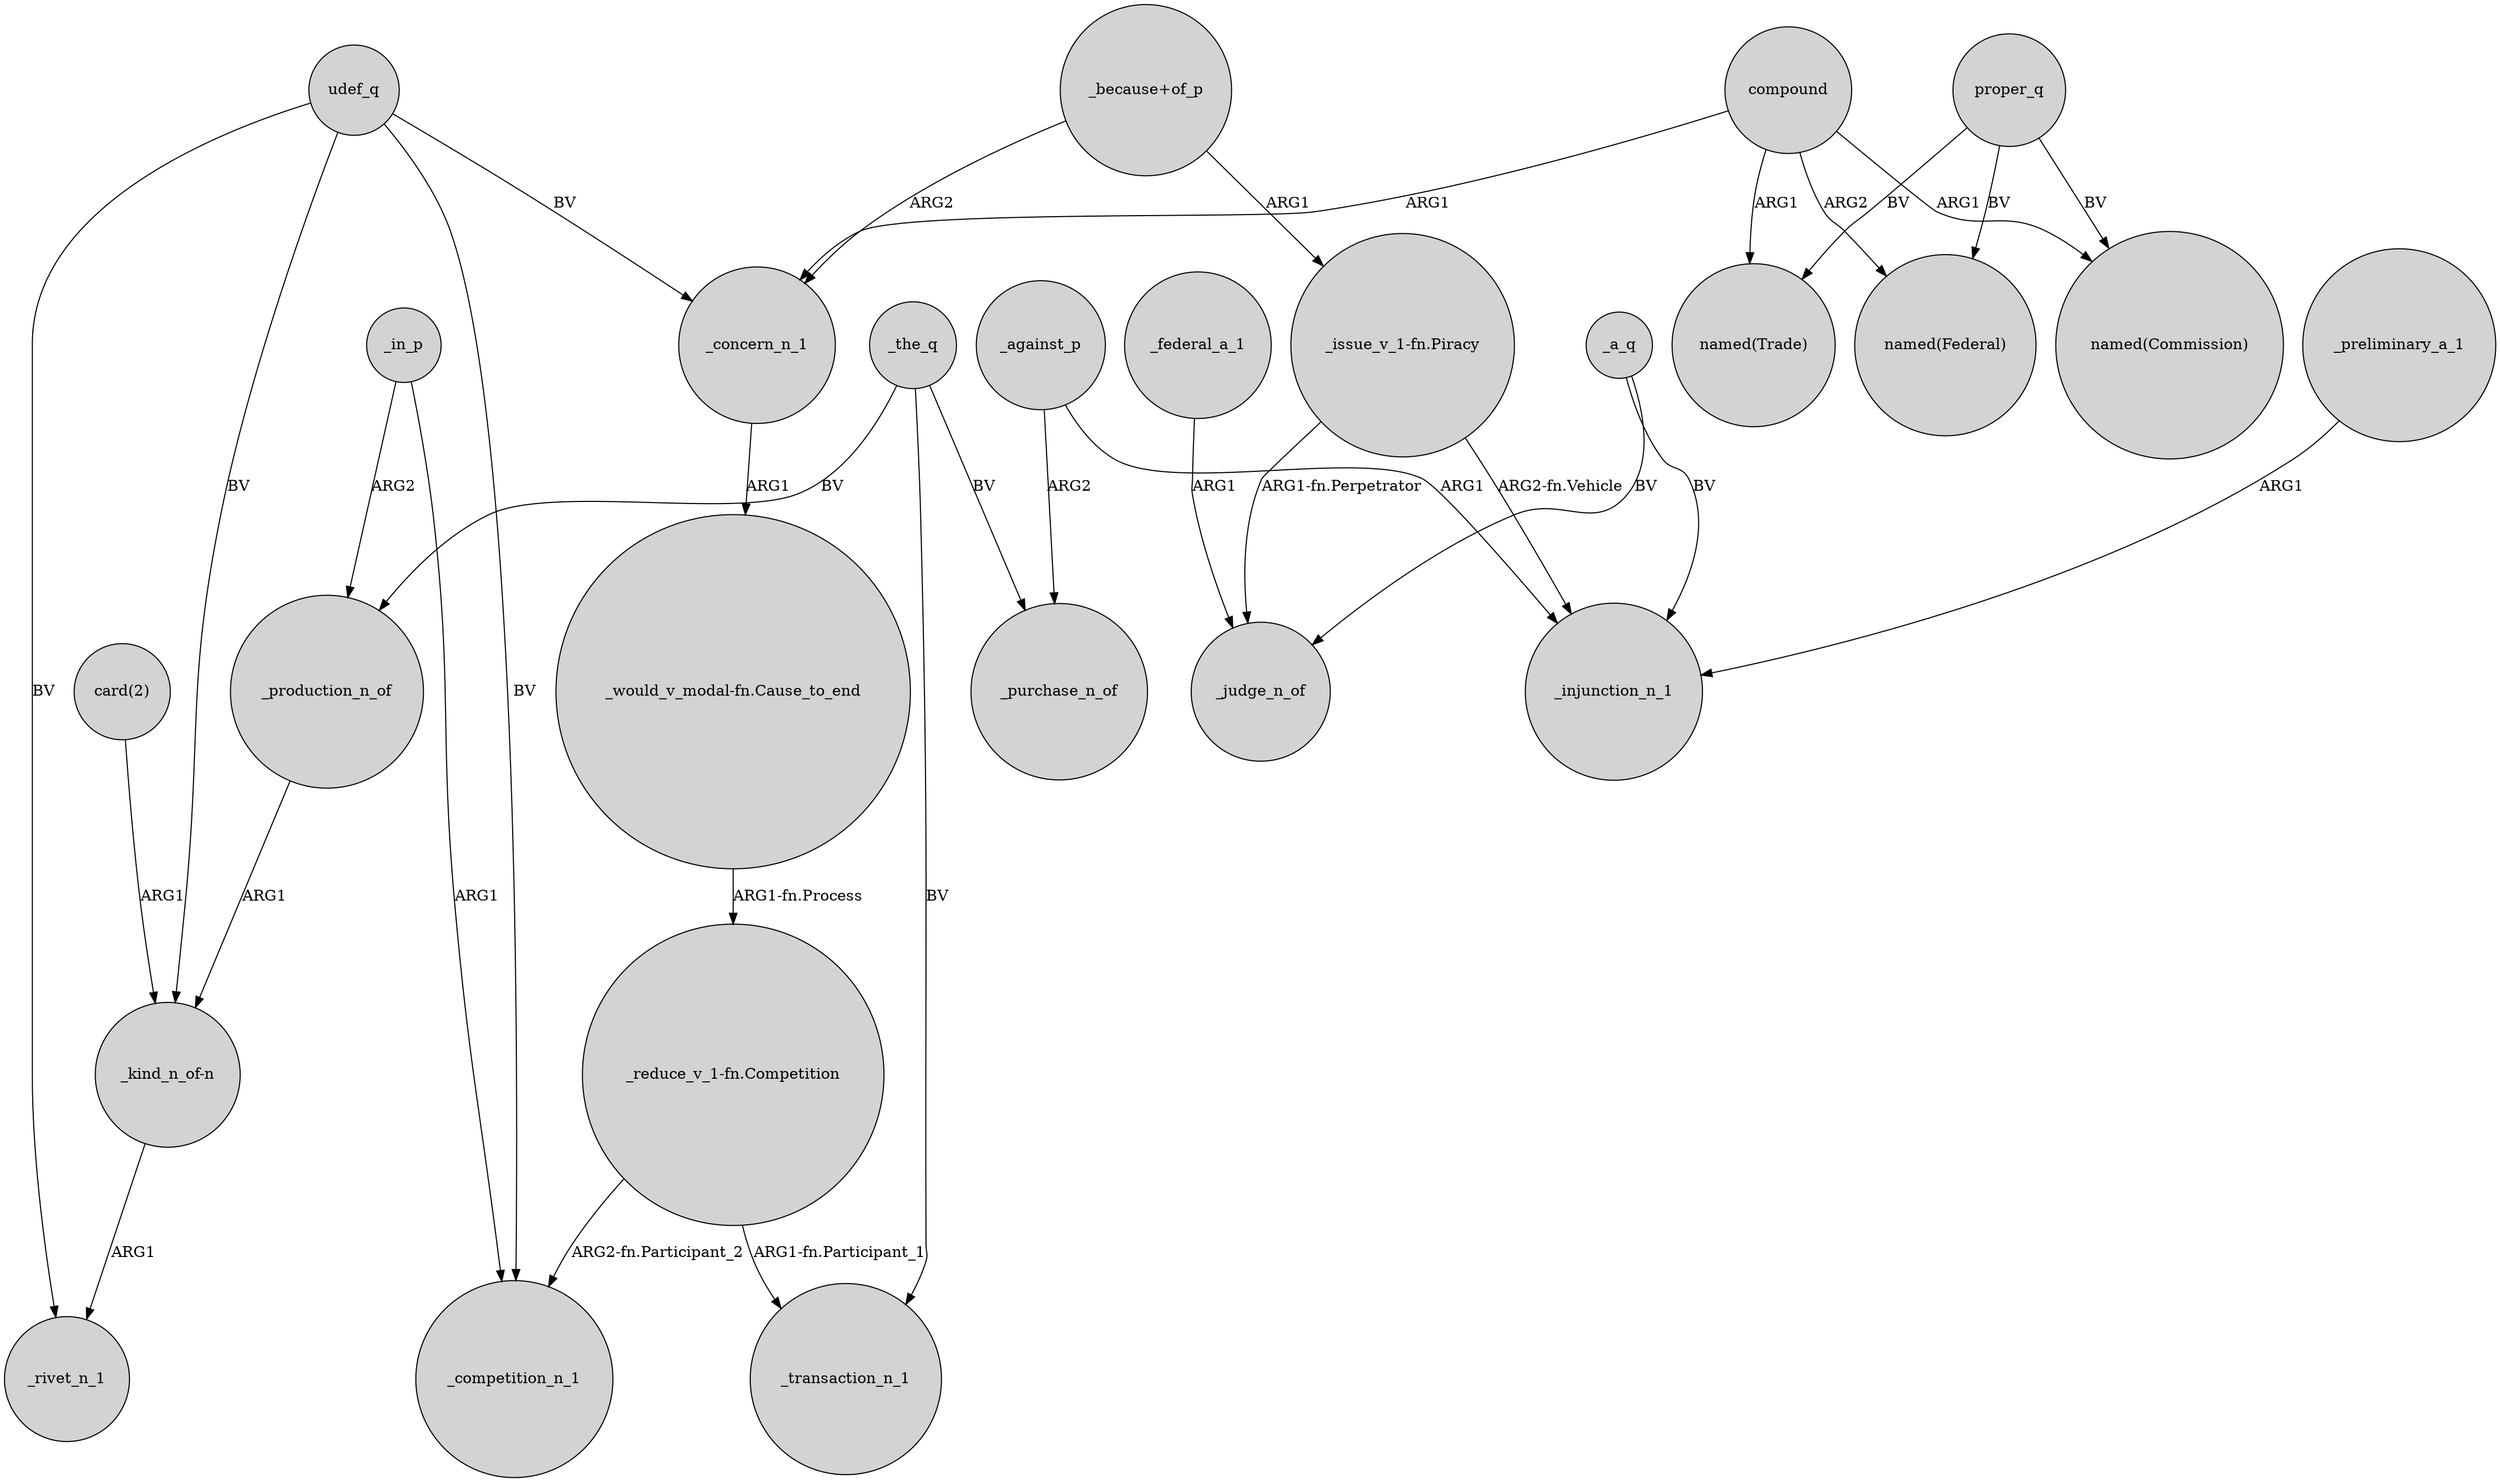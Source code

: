digraph {
	node [shape=circle style=filled]
	_against_p -> _purchase_n_of [label=ARG2]
	"_would_v_modal-fn.Cause_to_end" -> "_reduce_v_1-fn.Competition" [label="ARG1-fn.Process"]
	compound -> "named(Commission)" [label=ARG1]
	_the_q -> _production_n_of [label=BV]
	"_reduce_v_1-fn.Competition" -> _transaction_n_1 [label="ARG1-fn.Participant_1"]
	compound -> "named(Federal)" [label=ARG2]
	"_issue_v_1-fn.Piracy" -> _judge_n_of [label="ARG1-fn.Perpetrator"]
	proper_q -> "named(Federal)" [label=BV]
	proper_q -> "named(Commission)" [label=BV]
	_preliminary_a_1 -> _injunction_n_1 [label=ARG1]
	udef_q -> "_kind_n_of-n" [label=BV]
	udef_q -> _rivet_n_1 [label=BV]
	_federal_a_1 -> _judge_n_of [label=ARG1]
	_the_q -> _transaction_n_1 [label=BV]
	_against_p -> _injunction_n_1 [label=ARG1]
	"_because+of_p" -> "_issue_v_1-fn.Piracy" [label=ARG1]
	compound -> "named(Trade)" [label=ARG1]
	"_because+of_p" -> _concern_n_1 [label=ARG2]
	proper_q -> "named(Trade)" [label=BV]
	_in_p -> _production_n_of [label=ARG2]
	_a_q -> _judge_n_of [label=BV]
	"_issue_v_1-fn.Piracy" -> _injunction_n_1 [label="ARG2-fn.Vehicle"]
	_the_q -> _purchase_n_of [label=BV]
	_a_q -> _injunction_n_1 [label=BV]
	_production_n_of -> "_kind_n_of-n" [label=ARG1]
	compound -> _concern_n_1 [label=ARG1]
	"_reduce_v_1-fn.Competition" -> _competition_n_1 [label="ARG2-fn.Participant_2"]
	"_kind_n_of-n" -> _rivet_n_1 [label=ARG1]
	_concern_n_1 -> "_would_v_modal-fn.Cause_to_end" [label=ARG1]
	"card(2)" -> "_kind_n_of-n" [label=ARG1]
	udef_q -> _concern_n_1 [label=BV]
	udef_q -> _competition_n_1 [label=BV]
	_in_p -> _competition_n_1 [label=ARG1]
}
